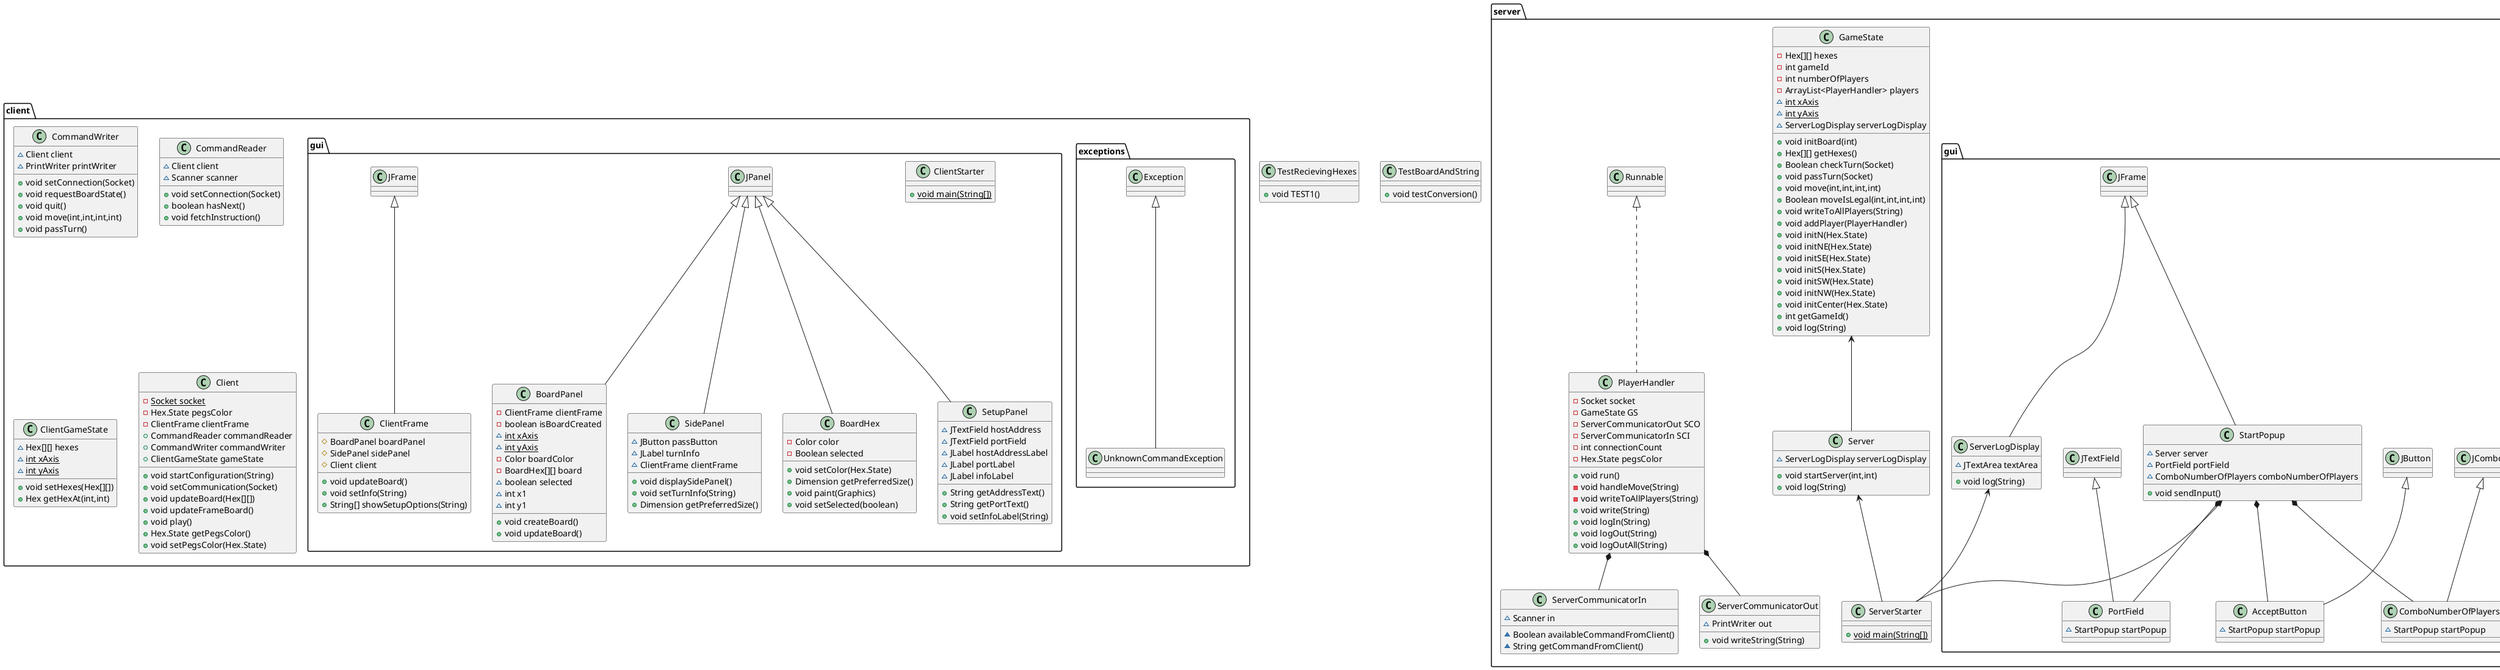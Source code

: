 @startuml
class TestRecievingHexes {
+ void TEST1()
}
class server.ServerCommunicatorIn {
~ Scanner in
~ Boolean availableCommandFromClient()
~ String getCommandFromClient()
}
class client.exceptions.UnknownCommandException {
}
class client.gui.BoardPanel {
- ClientFrame clientFrame
- boolean isBoardCreated
~ {static} int xAxis
~ {static} int yAxis
- Color boardColor
- BoardHex[][] board
~ boolean selected
~ int x1
~ int y1
+ void createBoard()
+ void updateBoard()
}
class client.gui.SidePanel {
~ JButton passButton
~ JLabel turnInfo
~ ClientFrame clientFrame
+ void displaySidePanel()
+ void setTurnInfo(String)
+ Dimension getPreferredSize()
}
class server.gui.ComboNumberOfPlayers {
~ StartPopup startPopup
}
class server.ServerCommunicatorOut {
~ PrintWriter out
+ void writeString(String)
}
class server.gui.ServerLogDisplay {
~ JTextArea textArea
+ void log(String)
}
class client.gui.ClientStarter {
+ {static} void main(String[])
}
class server.gui.StartPopup {
~ Server server
~ PortField portField
~ ComboNumberOfPlayers comboNumberOfPlayers
+ void sendInput()
}
class server.gui.AcceptButton {
~ StartPopup startPopup
}
class client.gui.BoardHex {
- Color color
- Boolean selected
+ void setColor(Hex.State)
+ Dimension getPreferredSize()
+ void paint(Graphics)
+ void setSelected(boolean)
}
class client.CommandWriter {
~ Client client
~ PrintWriter printWriter
+ void setConnection(Socket)
+ void requestBoardState()
+ void quit()
+ void move(int,int,int,int)
+ void passTurn()
}
class server.PlayerHandler {
- Socket socket
- GameState GS
- ServerCommunicatorOut SCO
- ServerCommunicatorIn SCI
- int connectionCount
- Hex.State pegsColor
+ void run()
- void handleMove(String)
- void writeToAllPlayers(String)
+ void write(String)
+ void logIn(String)
+ void logOut(String)
+ void logOutAll(String)
}
class client.CommandReader {
~ Client client
~ Scanner scanner
+ void setConnection(Socket)
+ boolean hasNext()
+ void fetchInstruction()
}
class server.gui.PortField {
~ StartPopup startPopup
}
class client.gui.SetupPanel {
~ JTextField hostAddress
~ JTextField portField
~ JLabel hostAddressLabel
~ JLabel portLabel
~ JLabel infoLabel
+ String getAddressText()
+ String getPortText()
+ void setInfoLabel(String)
}
class TestBoardAndString {
+ void testConversion()
}
class client.ClientGameState {
~ Hex[][] hexes
~ {static} int xAxis
~ {static} int yAxis
+ void setHexes(Hex[][])
+ Hex getHexAt(int,int)
}
class server.GameState {
- Hex[][] hexes
- int gameId
- int numberOfPlayers
- ArrayList<PlayerHandler> players
~ {static} int xAxis
~ {static} int yAxis
~ ServerLogDisplay serverLogDisplay
+ void initBoard(int)
+ Hex[][] getHexes()
+ Boolean checkTurn(Socket)
+ void passTurn(Socket)
+ void move(int,int,int,int)
+ Boolean moveIsLegal(int,int,int,int)
+ void writeToAllPlayers(String)
+ void addPlayer(PlayerHandler)
+ void initN(Hex.State)
+ void initNE(Hex.State)
+ void initSE(Hex.State)
+ void initS(Hex.State)
+ void initSW(Hex.State)
+ void initNW(Hex.State)
+ void initCenter(Hex.State)
+ int getGameId()
+ void log(String)
}
class server.ServerStarter {
+ {static} void main(String[])
}
class hex.Hex {
+ State state
+ State getState()
+ void setState(State)
}
class server.Server {
~ ServerLogDisplay serverLogDisplay
+ void startServer(int,int)
+ void log(String)
}
class hex.BoardAndString {
~ Hex[][] hexes
~ String value
~ {static} int xAxis
~ {static} int yAxis
+ String getStringValue()
- void setStringValue()
+ Hex[][] getBoardValue()
- void setHexValue()
}
class client.Client {
- {static} Socket socket
- Hex.State pegsColor
- ClientFrame clientFrame
+ CommandReader commandReader
+ CommandWriter commandWriter
+ ClientGameState gameState
+ void startConfiguration(String)
+ void setCommunication(Socket)
+ void updateBoard(Hex[][])
+ void updateFrameBoard()
+ void play()
+ Hex.State getPegsColor()
+ void setPegsColor(Hex.State)
}
class clientTests.TestClientChannels {
+ void testUpdateBoard()
+ void testSetBoard()
}
class client.gui.ClientFrame {
# BoardPanel boardPanel
# SidePanel sidePanel
# Client client
+ void updateBoard()
+ void setInfo(String)
+ String[] showSetupOptions(String)
}


client.exceptions.Exception <|-- client.exceptions.UnknownCommandException
client.gui.JPanel <|-- client.gui.BoardPanel
client.gui.JPanel <|-- client.gui.SidePanel
server.gui.JComboBox <|-- server.gui.ComboNumberOfPlayers
server.gui.JFrame <|-- server.gui.ServerLogDisplay
server.gui.JFrame <|-- server.gui.StartPopup
server.gui.JButton <|-- server.gui.AcceptButton
client.gui.JPanel <|-- client.gui.BoardHex
server.Runnable <|.. server.PlayerHandler
server.gui.JTextField <|-- server.gui.PortField
client.gui.JPanel <|-- client.gui.SetupPanel
java.io.Serializable <|.. hex.Hex
client.gui.JFrame <|-- client.gui.ClientFrame


server.PlayerHandler *-- server.ServerCommunicatorIn
server.PlayerHandler *-- server.ServerCommunicatorOut
server.Server <-- server.ServerStarter
server.gui.StartPopup <-- server.ServerStarter
server.gui.ServerLogDisplay <-- server.ServerStarter
server.GameState <-- server.Server
server.gui.StartPopup *-- server.gui.ComboNumberOfPlayers
server.gui.StartPopup *-- server.gui.PortField
server.gui.StartPopup *-- server.gui.AcceptButton
@enduml